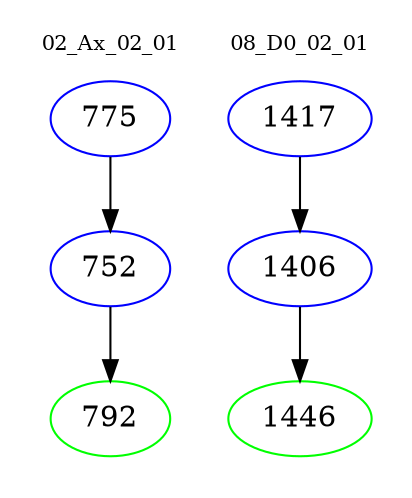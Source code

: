 digraph{
subgraph cluster_0 {
color = white
label = "02_Ax_02_01";
fontsize=10;
T0_775 [label="775", color="blue"]
T0_775 -> T0_752 [color="black"]
T0_752 [label="752", color="blue"]
T0_752 -> T0_792 [color="black"]
T0_792 [label="792", color="green"]
}
subgraph cluster_1 {
color = white
label = "08_D0_02_01";
fontsize=10;
T1_1417 [label="1417", color="blue"]
T1_1417 -> T1_1406 [color="black"]
T1_1406 [label="1406", color="blue"]
T1_1406 -> T1_1446 [color="black"]
T1_1446 [label="1446", color="green"]
}
}
